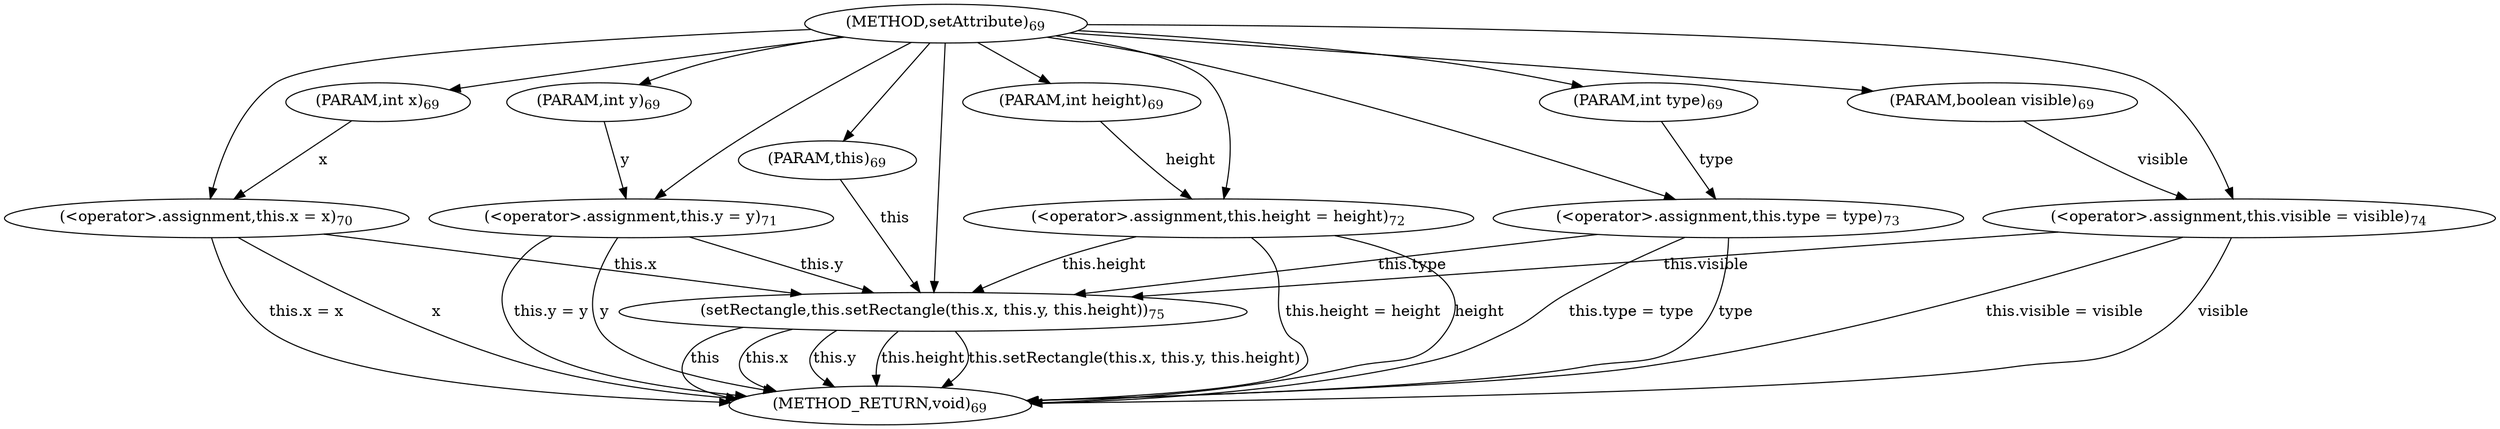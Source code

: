 digraph "setAttribute" {  
"126" [label = <(METHOD,setAttribute)<SUB>69</SUB>> ]
"162" [label = <(METHOD_RETURN,void)<SUB>69</SUB>> ]
"4" [label = <(PARAM,this)<SUB>69</SUB>> ]
"127" [label = <(PARAM,int x)<SUB>69</SUB>> ]
"128" [label = <(PARAM,int y)<SUB>69</SUB>> ]
"129" [label = <(PARAM,int height)<SUB>69</SUB>> ]
"130" [label = <(PARAM,int type)<SUB>69</SUB>> ]
"131" [label = <(PARAM,boolean visible)<SUB>69</SUB>> ]
"133" [label = <(&lt;operator&gt;.assignment,this.x = x)<SUB>70</SUB>> ]
"137" [label = <(&lt;operator&gt;.assignment,this.y = y)<SUB>71</SUB>> ]
"141" [label = <(&lt;operator&gt;.assignment,this.height = height)<SUB>72</SUB>> ]
"145" [label = <(&lt;operator&gt;.assignment,this.type = type)<SUB>73</SUB>> ]
"149" [label = <(&lt;operator&gt;.assignment,this.visible = visible)<SUB>74</SUB>> ]
"153" [label = <(setRectangle,this.setRectangle(this.x, this.y, this.height))<SUB>75</SUB>> ]
"133" [label = <(&lt;operator&gt;.assignment,this.x = x)<SUB>70</SUB>> ]
"133" [label = <(&lt;operator&gt;.assignment,this.x = x)<SUB>70</SUB>> ]
"137" [label = <(&lt;operator&gt;.assignment,this.y = y)<SUB>71</SUB>> ]
"137" [label = <(&lt;operator&gt;.assignment,this.y = y)<SUB>71</SUB>> ]
"141" [label = <(&lt;operator&gt;.assignment,this.height = height)<SUB>72</SUB>> ]
"141" [label = <(&lt;operator&gt;.assignment,this.height = height)<SUB>72</SUB>> ]
"145" [label = <(&lt;operator&gt;.assignment,this.type = type)<SUB>73</SUB>> ]
"145" [label = <(&lt;operator&gt;.assignment,this.type = type)<SUB>73</SUB>> ]
"149" [label = <(&lt;operator&gt;.assignment,this.visible = visible)<SUB>74</SUB>> ]
"149" [label = <(&lt;operator&gt;.assignment,this.visible = visible)<SUB>74</SUB>> ]
"153" [label = <(setRectangle,this.setRectangle(this.x, this.y, this.height))<SUB>75</SUB>> ]
"153" [label = <(setRectangle,this.setRectangle(this.x, this.y, this.height))<SUB>75</SUB>> ]
"153" [label = <(setRectangle,this.setRectangle(this.x, this.y, this.height))<SUB>75</SUB>> ]
"153" [label = <(setRectangle,this.setRectangle(this.x, this.y, this.height))<SUB>75</SUB>> ]
  "133" -> "162"  [ label = "x"] 
  "133" -> "162"  [ label = "this.x = x"] 
  "137" -> "162"  [ label = "y"] 
  "137" -> "162"  [ label = "this.y = y"] 
  "141" -> "162"  [ label = "height"] 
  "141" -> "162"  [ label = "this.height = height"] 
  "145" -> "162"  [ label = "type"] 
  "145" -> "162"  [ label = "this.type = type"] 
  "149" -> "162"  [ label = "visible"] 
  "149" -> "162"  [ label = "this.visible = visible"] 
  "153" -> "162"  [ label = "this"] 
  "153" -> "162"  [ label = "this.x"] 
  "153" -> "162"  [ label = "this.y"] 
  "153" -> "162"  [ label = "this.height"] 
  "153" -> "162"  [ label = "this.setRectangle(this.x, this.y, this.height)"] 
  "126" -> "4" 
  "126" -> "127" 
  "126" -> "128" 
  "126" -> "129" 
  "126" -> "130" 
  "126" -> "131" 
  "127" -> "133"  [ label = "x"] 
  "126" -> "133" 
  "128" -> "137"  [ label = "y"] 
  "126" -> "137" 
  "129" -> "141"  [ label = "height"] 
  "126" -> "141" 
  "130" -> "145"  [ label = "type"] 
  "126" -> "145" 
  "131" -> "149"  [ label = "visible"] 
  "126" -> "149" 
  "4" -> "153"  [ label = "this"] 
  "133" -> "153"  [ label = "this.x"] 
  "137" -> "153"  [ label = "this.y"] 
  "141" -> "153"  [ label = "this.height"] 
  "145" -> "153"  [ label = "this.type"] 
  "149" -> "153"  [ label = "this.visible"] 
  "126" -> "153" 
}
